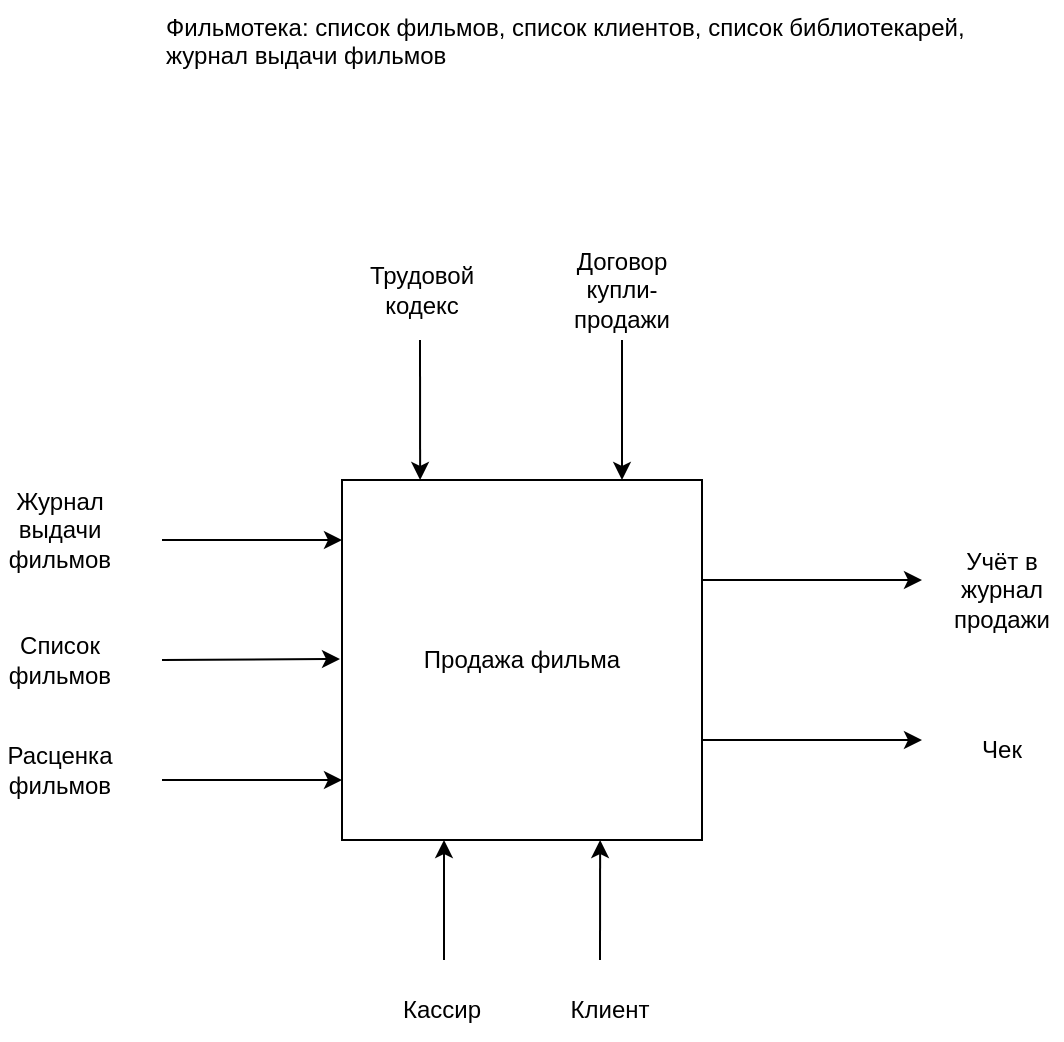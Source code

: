 <mxfile version="24.7.12">
  <diagram name="Страница — 1" id="bvgcvOZIwQcyGhtMrSSr">
    <mxGraphModel dx="1386" dy="791" grid="1" gridSize="10" guides="1" tooltips="1" connect="1" arrows="1" fold="1" page="1" pageScale="1" pageWidth="827" pageHeight="1169" math="0" shadow="0">
      <root>
        <mxCell id="0" />
        <mxCell id="1" parent="0" />
        <mxCell id="APxh9Ipa-VFfFkhsq8si-1" value="Продажа фильма" style="whiteSpace=wrap;html=1;aspect=fixed;" vertex="1" parent="1">
          <mxGeometry x="310" y="290" width="180" height="180" as="geometry" />
        </mxCell>
        <mxCell id="APxh9Ipa-VFfFkhsq8si-6" value="Фильмотека: список фильмов, список клиентов, список библиотекарей, &#xa;журнал выдачи фильмов" style="text;whiteSpace=wrap;html=1;" vertex="1" parent="1">
          <mxGeometry x="220" y="50" width="430" height="50" as="geometry" />
        </mxCell>
        <mxCell id="APxh9Ipa-VFfFkhsq8si-7" value="" style="endArrow=classic;html=1;rounded=0;" edge="1" parent="1">
          <mxGeometry width="50" height="50" relative="1" as="geometry">
            <mxPoint x="220" y="320" as="sourcePoint" />
            <mxPoint x="310" y="320" as="targetPoint" />
          </mxGeometry>
        </mxCell>
        <mxCell id="APxh9Ipa-VFfFkhsq8si-8" value="Журнал выдачи фильмов" style="text;html=1;align=center;verticalAlign=middle;whiteSpace=wrap;rounded=0;" vertex="1" parent="1">
          <mxGeometry x="139" y="300" width="60" height="30" as="geometry" />
        </mxCell>
        <mxCell id="APxh9Ipa-VFfFkhsq8si-9" value="" style="endArrow=classic;html=1;rounded=0;" edge="1" parent="1">
          <mxGeometry width="50" height="50" relative="1" as="geometry">
            <mxPoint x="220" y="380" as="sourcePoint" />
            <mxPoint x="309" y="379.5" as="targetPoint" />
          </mxGeometry>
        </mxCell>
        <mxCell id="APxh9Ipa-VFfFkhsq8si-10" value="Список фильмов" style="text;html=1;align=center;verticalAlign=middle;whiteSpace=wrap;rounded=0;" vertex="1" parent="1">
          <mxGeometry x="139" y="365" width="60" height="30" as="geometry" />
        </mxCell>
        <mxCell id="APxh9Ipa-VFfFkhsq8si-11" value="" style="endArrow=classic;html=1;rounded=0;" edge="1" parent="1">
          <mxGeometry width="50" height="50" relative="1" as="geometry">
            <mxPoint x="361" y="530" as="sourcePoint" />
            <mxPoint x="361" y="470" as="targetPoint" />
            <Array as="points" />
          </mxGeometry>
        </mxCell>
        <mxCell id="APxh9Ipa-VFfFkhsq8si-12" value="Кассир" style="text;html=1;align=center;verticalAlign=middle;whiteSpace=wrap;rounded=0;" vertex="1" parent="1">
          <mxGeometry x="330" y="540" width="60" height="30" as="geometry" />
        </mxCell>
        <mxCell id="APxh9Ipa-VFfFkhsq8si-13" value="Клиент" style="text;html=1;align=center;verticalAlign=middle;whiteSpace=wrap;rounded=0;" vertex="1" parent="1">
          <mxGeometry x="414" y="540" width="60" height="30" as="geometry" />
        </mxCell>
        <mxCell id="APxh9Ipa-VFfFkhsq8si-14" value="" style="endArrow=classic;html=1;rounded=0;entryX=0.717;entryY=1;entryDx=0;entryDy=0;entryPerimeter=0;" edge="1" parent="1" target="APxh9Ipa-VFfFkhsq8si-1">
          <mxGeometry width="50" height="50" relative="1" as="geometry">
            <mxPoint x="439" y="530" as="sourcePoint" />
            <mxPoint x="490" y="490" as="targetPoint" />
          </mxGeometry>
        </mxCell>
        <mxCell id="APxh9Ipa-VFfFkhsq8si-15" value="" style="endArrow=classic;html=1;rounded=0;" edge="1" parent="1">
          <mxGeometry width="50" height="50" relative="1" as="geometry">
            <mxPoint x="220" y="440" as="sourcePoint" />
            <mxPoint x="310" y="440" as="targetPoint" />
          </mxGeometry>
        </mxCell>
        <mxCell id="APxh9Ipa-VFfFkhsq8si-16" value="Расценка фильмов" style="text;html=1;align=center;verticalAlign=middle;whiteSpace=wrap;rounded=0;" vertex="1" parent="1">
          <mxGeometry x="139" y="410" width="60" height="50" as="geometry" />
        </mxCell>
        <mxCell id="APxh9Ipa-VFfFkhsq8si-17" value="" style="endArrow=classic;html=1;rounded=0;" edge="1" parent="1">
          <mxGeometry width="50" height="50" relative="1" as="geometry">
            <mxPoint x="490" y="340" as="sourcePoint" />
            <mxPoint x="600" y="340" as="targetPoint" />
          </mxGeometry>
        </mxCell>
        <mxCell id="APxh9Ipa-VFfFkhsq8si-18" value="" style="endArrow=classic;html=1;rounded=0;" edge="1" parent="1">
          <mxGeometry width="50" height="50" relative="1" as="geometry">
            <mxPoint x="490" y="420" as="sourcePoint" />
            <mxPoint x="600" y="420" as="targetPoint" />
          </mxGeometry>
        </mxCell>
        <mxCell id="APxh9Ipa-VFfFkhsq8si-21" value="Чек" style="text;html=1;align=center;verticalAlign=middle;whiteSpace=wrap;rounded=0;" vertex="1" parent="1">
          <mxGeometry x="610" y="410" width="60" height="30" as="geometry" />
        </mxCell>
        <mxCell id="APxh9Ipa-VFfFkhsq8si-23" value="" style="endArrow=classic;html=1;rounded=0;entryX=0.217;entryY=0;entryDx=0;entryDy=0;entryPerimeter=0;" edge="1" parent="1" target="APxh9Ipa-VFfFkhsq8si-1">
          <mxGeometry width="50" height="50" relative="1" as="geometry">
            <mxPoint x="349" y="220" as="sourcePoint" />
            <mxPoint x="400" y="170" as="targetPoint" />
          </mxGeometry>
        </mxCell>
        <mxCell id="APxh9Ipa-VFfFkhsq8si-24" value="Трудовой кодекс" style="text;html=1;align=center;verticalAlign=middle;whiteSpace=wrap;rounded=0;" vertex="1" parent="1">
          <mxGeometry x="320" y="180" width="60" height="30" as="geometry" />
        </mxCell>
        <mxCell id="APxh9Ipa-VFfFkhsq8si-26" value="" style="endArrow=classic;html=1;rounded=0;entryX=0.5;entryY=0;entryDx=0;entryDy=0;" edge="1" parent="1">
          <mxGeometry width="50" height="50" relative="1" as="geometry">
            <mxPoint x="450" y="220" as="sourcePoint" />
            <mxPoint x="450" y="290" as="targetPoint" />
          </mxGeometry>
        </mxCell>
        <mxCell id="APxh9Ipa-VFfFkhsq8si-29" value="Учёт в журнал продажи" style="text;html=1;align=center;verticalAlign=middle;whiteSpace=wrap;rounded=0;" vertex="1" parent="1">
          <mxGeometry x="610" y="330" width="60" height="30" as="geometry" />
        </mxCell>
        <mxCell id="APxh9Ipa-VFfFkhsq8si-31" value="Договор купли-продажи" style="text;html=1;align=center;verticalAlign=middle;whiteSpace=wrap;rounded=0;" vertex="1" parent="1">
          <mxGeometry x="420" y="180" width="60" height="30" as="geometry" />
        </mxCell>
      </root>
    </mxGraphModel>
  </diagram>
</mxfile>
